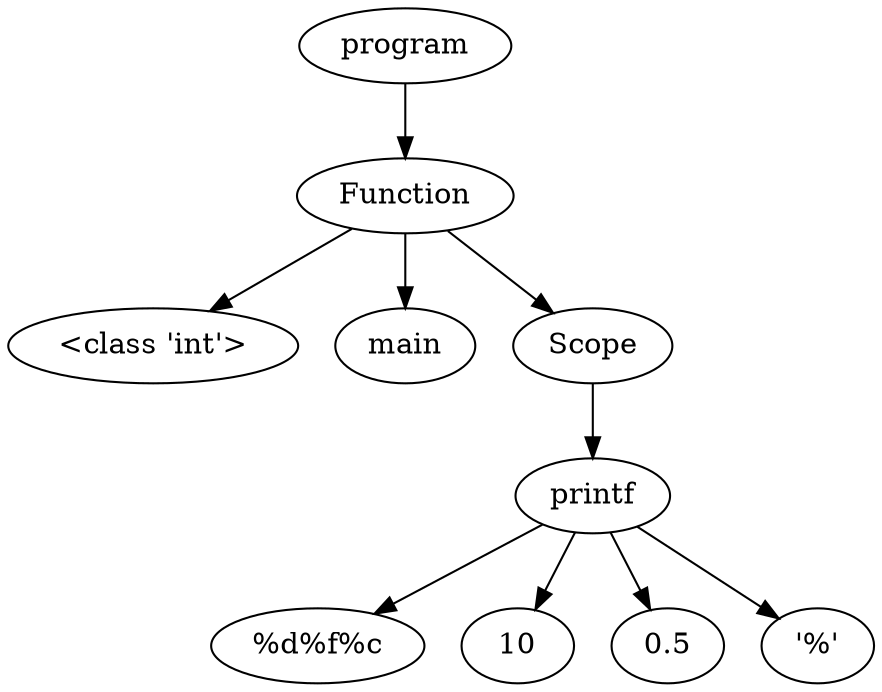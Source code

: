 digraph G { 
"<AST.AST object at 0x0000019986E495B0> (0)"[label="program"]
"<AST.ASTFunction object at 0x0000019986E49100> (1)"[label="Function"]
"<AST.AST object at 0x0000019986E495B0> (0)"->"<AST.ASTFunction object at 0x0000019986E49100> (1)"
"<AST.ASTFunction object at 0x0000019986E49100> (1)"[label="Function"]
"<AST.ASTDataType object at 0x0000019986E49F70> (2)"[label="<class 'int'>"]
"<AST.ASTFunction object at 0x0000019986E49100> (1)"->"<AST.ASTDataType object at 0x0000019986E49F70> (2)"
"<AST.ASTFunctionName object at 0x0000019986E49940> (2)"[label="main"]
"<AST.ASTFunction object at 0x0000019986E49100> (1)"->"<AST.ASTFunctionName object at 0x0000019986E49940> (2)"
"<AST.ASTScope object at 0x0000019986E49AF0> (2)"[label="Scope"]
"<AST.ASTFunction object at 0x0000019986E49100> (1)"->"<AST.ASTScope object at 0x0000019986E49AF0> (2)"
"<AST.ASTScope object at 0x0000019986E49AF0> (2)"[label="Scope"]
"<AST.ASTPrintf object at 0x0000019986E49E80> (3)"[label="printf"]
"<AST.ASTScope object at 0x0000019986E49AF0> (2)"->"<AST.ASTPrintf object at 0x0000019986E49E80> (3)"
"<AST.ASTPrintf object at 0x0000019986E49E80> (3)"[label="printf"]
"<AST.ASTText object at 0x0000019986E49D90> (4)"[label="%d%f%c"]
"<AST.ASTPrintf object at 0x0000019986E49E80> (3)"->"<AST.ASTText object at 0x0000019986E49D90> (4)"
"<AST.ASTInt object at 0x0000019986E49B20> (4)"[label="10"]
"<AST.ASTPrintf object at 0x0000019986E49E80> (3)"->"<AST.ASTInt object at 0x0000019986E49B20> (4)"
"<AST.ASTFloat object at 0x0000019986E49E50> (4)"[label="0.5"]
"<AST.ASTPrintf object at 0x0000019986E49E80> (3)"->"<AST.ASTFloat object at 0x0000019986E49E50> (4)"
"<AST.ASTChar object at 0x0000019986E493D0> (4)"[label="'%'"]
"<AST.ASTPrintf object at 0x0000019986E49E80> (3)"->"<AST.ASTChar object at 0x0000019986E493D0> (4)"
}
